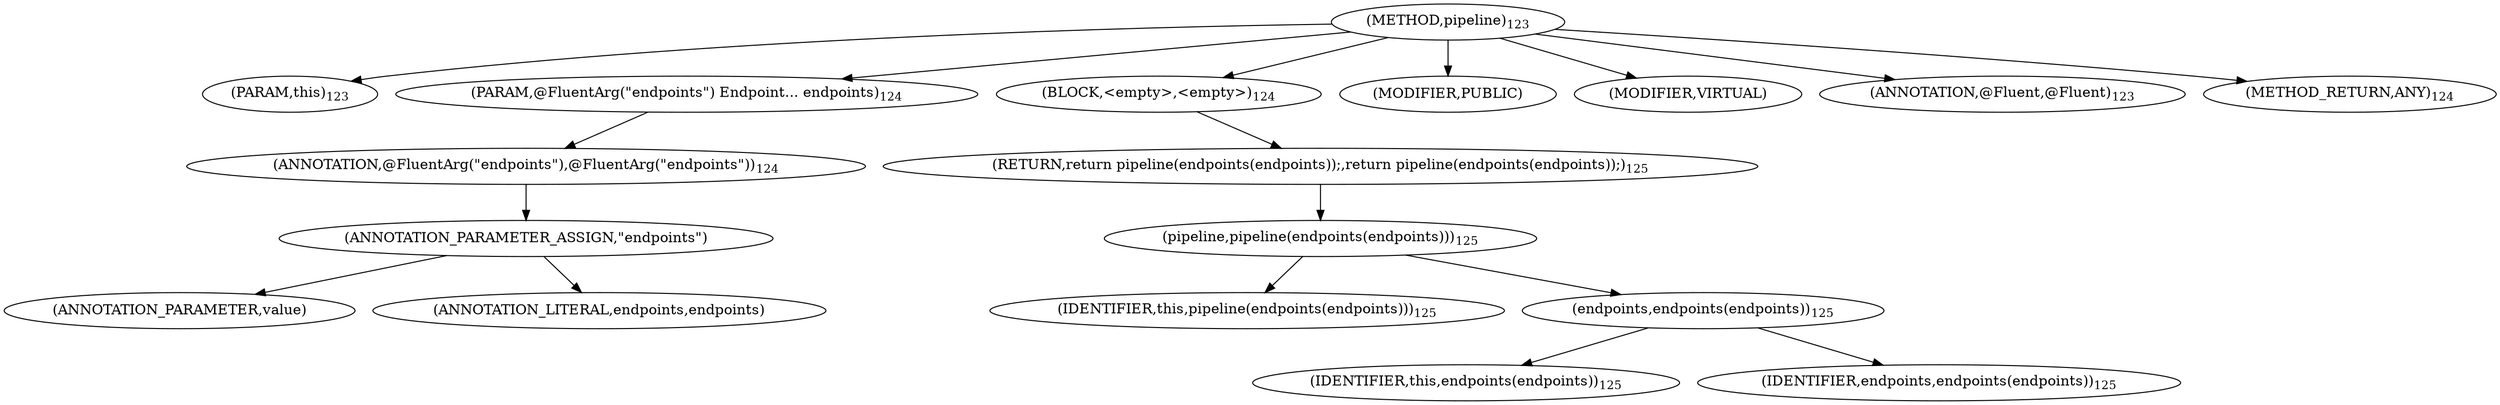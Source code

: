 digraph "pipeline" {  
"376" [label = <(METHOD,pipeline)<SUB>123</SUB>> ]
"32" [label = <(PARAM,this)<SUB>123</SUB>> ]
"377" [label = <(PARAM,@FluentArg(&quot;endpoints&quot;) Endpoint... endpoints)<SUB>124</SUB>> ]
"378" [label = <(ANNOTATION,@FluentArg(&quot;endpoints&quot;),@FluentArg(&quot;endpoints&quot;))<SUB>124</SUB>> ]
"379" [label = <(ANNOTATION_PARAMETER_ASSIGN,&quot;endpoints&quot;)> ]
"380" [label = <(ANNOTATION_PARAMETER,value)> ]
"381" [label = <(ANNOTATION_LITERAL,endpoints,endpoints)> ]
"382" [label = <(BLOCK,&lt;empty&gt;,&lt;empty&gt;)<SUB>124</SUB>> ]
"383" [label = <(RETURN,return pipeline(endpoints(endpoints));,return pipeline(endpoints(endpoints));)<SUB>125</SUB>> ]
"384" [label = <(pipeline,pipeline(endpoints(endpoints)))<SUB>125</SUB>> ]
"33" [label = <(IDENTIFIER,this,pipeline(endpoints(endpoints)))<SUB>125</SUB>> ]
"385" [label = <(endpoints,endpoints(endpoints))<SUB>125</SUB>> ]
"31" [label = <(IDENTIFIER,this,endpoints(endpoints))<SUB>125</SUB>> ]
"386" [label = <(IDENTIFIER,endpoints,endpoints(endpoints))<SUB>125</SUB>> ]
"387" [label = <(MODIFIER,PUBLIC)> ]
"388" [label = <(MODIFIER,VIRTUAL)> ]
"389" [label = <(ANNOTATION,@Fluent,@Fluent)<SUB>123</SUB>> ]
"390" [label = <(METHOD_RETURN,ANY)<SUB>124</SUB>> ]
  "376" -> "32" 
  "376" -> "377" 
  "376" -> "382" 
  "376" -> "387" 
  "376" -> "388" 
  "376" -> "389" 
  "376" -> "390" 
  "377" -> "378" 
  "378" -> "379" 
  "379" -> "380" 
  "379" -> "381" 
  "382" -> "383" 
  "383" -> "384" 
  "384" -> "33" 
  "384" -> "385" 
  "385" -> "31" 
  "385" -> "386" 
}
